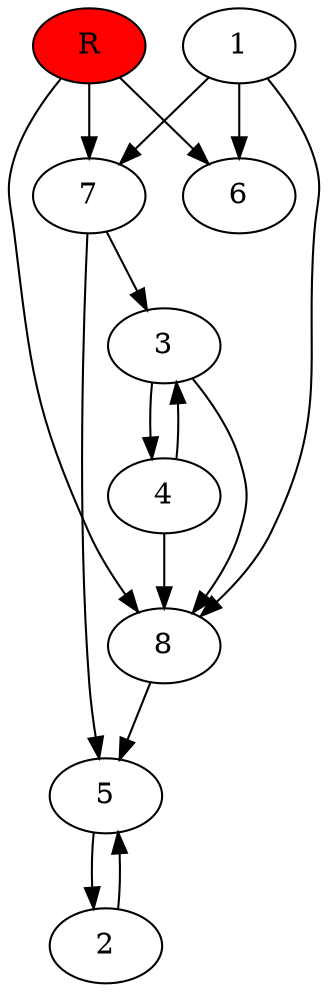 digraph prb37361 {
	1
	2
	3
	4
	5
	6
	7
	8
	R [fillcolor="#ff0000" style=filled]
	1 -> 6
	1 -> 7
	1 -> 8
	2 -> 5
	3 -> 4
	3 -> 8
	4 -> 3
	4 -> 8
	5 -> 2
	7 -> 3
	7 -> 5
	8 -> 5
	R -> 6
	R -> 7
	R -> 8
}
